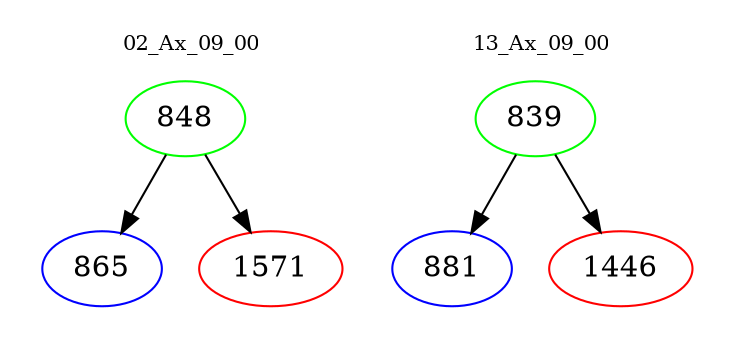 digraph{
subgraph cluster_0 {
color = white
label = "02_Ax_09_00";
fontsize=10;
T0_848 [label="848", color="green"]
T0_848 -> T0_865 [color="black"]
T0_865 [label="865", color="blue"]
T0_848 -> T0_1571 [color="black"]
T0_1571 [label="1571", color="red"]
}
subgraph cluster_1 {
color = white
label = "13_Ax_09_00";
fontsize=10;
T1_839 [label="839", color="green"]
T1_839 -> T1_881 [color="black"]
T1_881 [label="881", color="blue"]
T1_839 -> T1_1446 [color="black"]
T1_1446 [label="1446", color="red"]
}
}
